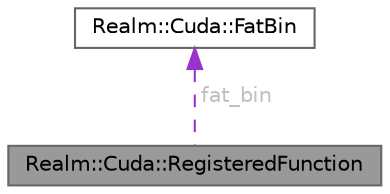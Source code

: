 digraph "Realm::Cuda::RegisteredFunction"
{
 // LATEX_PDF_SIZE
  bgcolor="transparent";
  edge [fontname=Helvetica,fontsize=10,labelfontname=Helvetica,labelfontsize=10];
  node [fontname=Helvetica,fontsize=10,shape=box,height=0.2,width=0.4];
  Node1 [id="Node000001",label="Realm::Cuda::RegisteredFunction",height=0.2,width=0.4,color="gray40", fillcolor="grey60", style="filled", fontcolor="black",tooltip=" "];
  Node2 -> Node1 [id="edge1_Node000001_Node000002",dir="back",color="darkorchid3",style="dashed",tooltip=" ",label=" fat_bin",fontcolor="grey" ];
  Node2 [id="Node000002",label="Realm::Cuda::FatBin",height=0.2,width=0.4,color="gray40", fillcolor="white", style="filled",URL="$structRealm_1_1Cuda_1_1FatBin.html",tooltip=" "];
}
